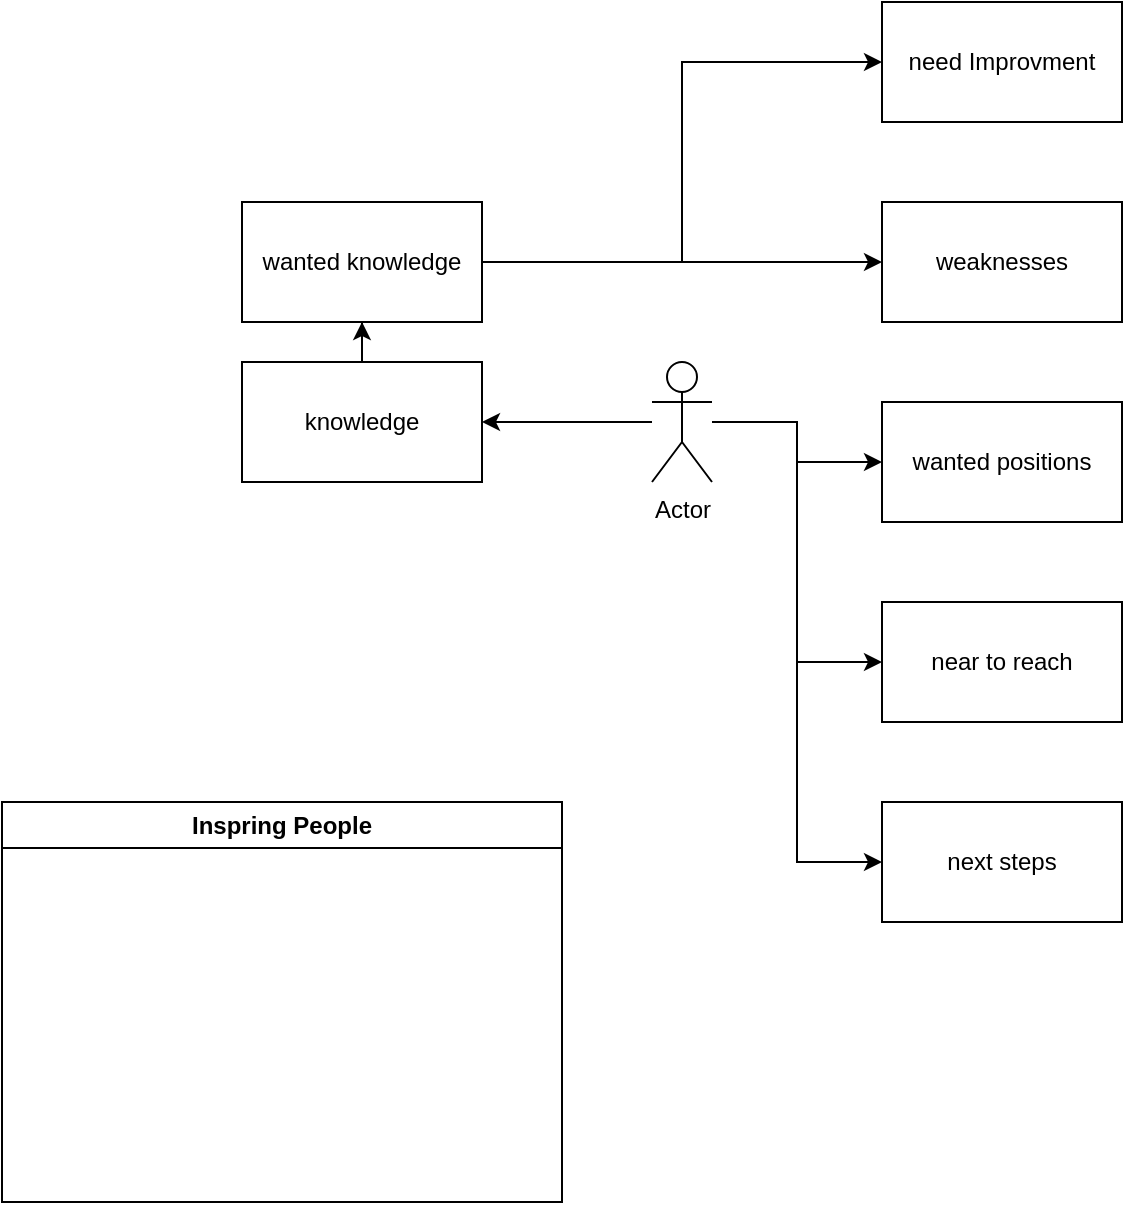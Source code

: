 <mxfile version="22.1.0" type="github">
  <diagram name="Página-1" id="chwQx0JdfIHZjnVbPdvP">
    <mxGraphModel dx="880" dy="560" grid="1" gridSize="10" guides="1" tooltips="1" connect="1" arrows="1" fold="1" page="1" pageScale="1" pageWidth="827" pageHeight="1169" math="0" shadow="0">
      <root>
        <mxCell id="0" />
        <mxCell id="1" parent="0" />
        <mxCell id="Q1AjGJeCbUGvfgJgJBu3-12" style="edgeStyle=orthogonalEdgeStyle;rounded=0;orthogonalLoop=1;jettySize=auto;html=1;entryX=1;entryY=0.5;entryDx=0;entryDy=0;" edge="1" parent="1" source="Q1AjGJeCbUGvfgJgJBu3-1" target="Q1AjGJeCbUGvfgJgJBu3-4">
          <mxGeometry relative="1" as="geometry" />
        </mxCell>
        <mxCell id="Q1AjGJeCbUGvfgJgJBu3-16" style="edgeStyle=orthogonalEdgeStyle;rounded=0;orthogonalLoop=1;jettySize=auto;html=1;entryX=0;entryY=0.5;entryDx=0;entryDy=0;" edge="1" parent="1" source="Q1AjGJeCbUGvfgJgJBu3-1" target="Q1AjGJeCbUGvfgJgJBu3-9">
          <mxGeometry relative="1" as="geometry" />
        </mxCell>
        <mxCell id="Q1AjGJeCbUGvfgJgJBu3-17" style="edgeStyle=orthogonalEdgeStyle;rounded=0;orthogonalLoop=1;jettySize=auto;html=1;entryX=0;entryY=0.5;entryDx=0;entryDy=0;" edge="1" parent="1" source="Q1AjGJeCbUGvfgJgJBu3-1" target="Q1AjGJeCbUGvfgJgJBu3-10">
          <mxGeometry relative="1" as="geometry" />
        </mxCell>
        <mxCell id="Q1AjGJeCbUGvfgJgJBu3-18" style="edgeStyle=orthogonalEdgeStyle;rounded=0;orthogonalLoop=1;jettySize=auto;html=1;entryX=0;entryY=0.5;entryDx=0;entryDy=0;" edge="1" parent="1" source="Q1AjGJeCbUGvfgJgJBu3-1" target="Q1AjGJeCbUGvfgJgJBu3-11">
          <mxGeometry relative="1" as="geometry" />
        </mxCell>
        <mxCell id="Q1AjGJeCbUGvfgJgJBu3-1" value="Actor" style="shape=umlActor;verticalLabelPosition=bottom;verticalAlign=top;html=1;outlineConnect=0;" vertex="1" parent="1">
          <mxGeometry x="365" y="260" width="30" height="60" as="geometry" />
        </mxCell>
        <mxCell id="Q1AjGJeCbUGvfgJgJBu3-13" style="edgeStyle=orthogonalEdgeStyle;rounded=0;orthogonalLoop=1;jettySize=auto;html=1;entryX=0.5;entryY=1;entryDx=0;entryDy=0;" edge="1" parent="1" source="Q1AjGJeCbUGvfgJgJBu3-4" target="Q1AjGJeCbUGvfgJgJBu3-5">
          <mxGeometry relative="1" as="geometry" />
        </mxCell>
        <mxCell id="Q1AjGJeCbUGvfgJgJBu3-4" value="knowledge" style="rounded=0;whiteSpace=wrap;html=1;" vertex="1" parent="1">
          <mxGeometry x="160" y="260" width="120" height="60" as="geometry" />
        </mxCell>
        <mxCell id="Q1AjGJeCbUGvfgJgJBu3-14" style="edgeStyle=orthogonalEdgeStyle;rounded=0;orthogonalLoop=1;jettySize=auto;html=1;entryX=0;entryY=0.5;entryDx=0;entryDy=0;" edge="1" parent="1" source="Q1AjGJeCbUGvfgJgJBu3-5" target="Q1AjGJeCbUGvfgJgJBu3-7">
          <mxGeometry relative="1" as="geometry" />
        </mxCell>
        <mxCell id="Q1AjGJeCbUGvfgJgJBu3-15" style="edgeStyle=orthogonalEdgeStyle;rounded=0;orthogonalLoop=1;jettySize=auto;html=1;" edge="1" parent="1" source="Q1AjGJeCbUGvfgJgJBu3-5" target="Q1AjGJeCbUGvfgJgJBu3-8">
          <mxGeometry relative="1" as="geometry">
            <Array as="points">
              <mxPoint x="380" y="210" />
              <mxPoint x="380" y="210" />
            </Array>
          </mxGeometry>
        </mxCell>
        <mxCell id="Q1AjGJeCbUGvfgJgJBu3-5" value="wanted knowledge" style="rounded=0;whiteSpace=wrap;html=1;" vertex="1" parent="1">
          <mxGeometry x="160" y="180" width="120" height="60" as="geometry" />
        </mxCell>
        <mxCell id="Q1AjGJeCbUGvfgJgJBu3-6" value="Inspring People" style="swimlane;whiteSpace=wrap;html=1;" vertex="1" parent="1">
          <mxGeometry x="40" y="480" width="280" height="200" as="geometry" />
        </mxCell>
        <mxCell id="Q1AjGJeCbUGvfgJgJBu3-7" value="need Improvment" style="rounded=0;whiteSpace=wrap;html=1;" vertex="1" parent="1">
          <mxGeometry x="480" y="80" width="120" height="60" as="geometry" />
        </mxCell>
        <mxCell id="Q1AjGJeCbUGvfgJgJBu3-8" value="weaknesses" style="rounded=0;whiteSpace=wrap;html=1;" vertex="1" parent="1">
          <mxGeometry x="480" y="180" width="120" height="60" as="geometry" />
        </mxCell>
        <mxCell id="Q1AjGJeCbUGvfgJgJBu3-9" value="wanted positions" style="rounded=0;whiteSpace=wrap;html=1;" vertex="1" parent="1">
          <mxGeometry x="480" y="280" width="120" height="60" as="geometry" />
        </mxCell>
        <mxCell id="Q1AjGJeCbUGvfgJgJBu3-10" value="near to reach&lt;br&gt;" style="rounded=0;whiteSpace=wrap;html=1;" vertex="1" parent="1">
          <mxGeometry x="480" y="380" width="120" height="60" as="geometry" />
        </mxCell>
        <mxCell id="Q1AjGJeCbUGvfgJgJBu3-11" value="next steps" style="rounded=0;whiteSpace=wrap;html=1;" vertex="1" parent="1">
          <mxGeometry x="480" y="480" width="120" height="60" as="geometry" />
        </mxCell>
      </root>
    </mxGraphModel>
  </diagram>
</mxfile>
